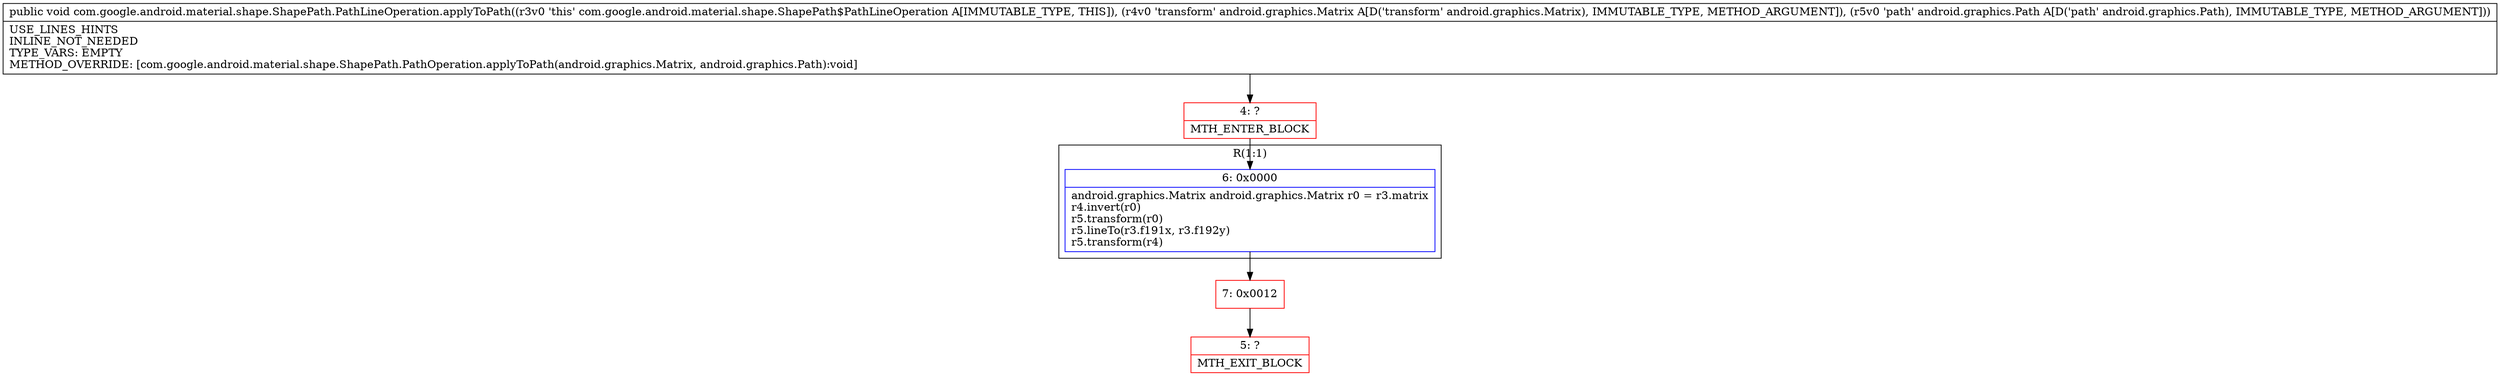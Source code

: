 digraph "CFG forcom.google.android.material.shape.ShapePath.PathLineOperation.applyToPath(Landroid\/graphics\/Matrix;Landroid\/graphics\/Path;)V" {
subgraph cluster_Region_1538603039 {
label = "R(1:1)";
node [shape=record,color=blue];
Node_6 [shape=record,label="{6\:\ 0x0000|android.graphics.Matrix android.graphics.Matrix r0 = r3.matrix\lr4.invert(r0)\lr5.transform(r0)\lr5.lineTo(r3.f191x, r3.f192y)\lr5.transform(r4)\l}"];
}
Node_4 [shape=record,color=red,label="{4\:\ ?|MTH_ENTER_BLOCK\l}"];
Node_7 [shape=record,color=red,label="{7\:\ 0x0012}"];
Node_5 [shape=record,color=red,label="{5\:\ ?|MTH_EXIT_BLOCK\l}"];
MethodNode[shape=record,label="{public void com.google.android.material.shape.ShapePath.PathLineOperation.applyToPath((r3v0 'this' com.google.android.material.shape.ShapePath$PathLineOperation A[IMMUTABLE_TYPE, THIS]), (r4v0 'transform' android.graphics.Matrix A[D('transform' android.graphics.Matrix), IMMUTABLE_TYPE, METHOD_ARGUMENT]), (r5v0 'path' android.graphics.Path A[D('path' android.graphics.Path), IMMUTABLE_TYPE, METHOD_ARGUMENT]))  | USE_LINES_HINTS\lINLINE_NOT_NEEDED\lTYPE_VARS: EMPTY\lMETHOD_OVERRIDE: [com.google.android.material.shape.ShapePath.PathOperation.applyToPath(android.graphics.Matrix, android.graphics.Path):void]\l}"];
MethodNode -> Node_4;Node_6 -> Node_7;
Node_4 -> Node_6;
Node_7 -> Node_5;
}

